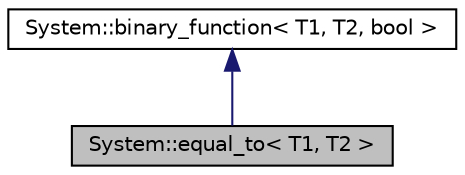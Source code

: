 digraph G
{
  edge [fontname="Helvetica",fontsize="10",labelfontname="Helvetica",labelfontsize="10"];
  node [fontname="Helvetica",fontsize="10",shape=record];
  Node1 [label="System::equal_to\< T1, T2 \>",height=0.2,width=0.4,color="black", fillcolor="grey75", style="filled" fontcolor="black"];
  Node2 -> Node1 [dir="back",color="midnightblue",fontsize="10",style="solid",fontname="Helvetica"];
  Node2 [label="System::binary_function\< T1, T2, bool \>",height=0.2,width=0.4,color="black", fillcolor="white", style="filled",URL="$class_system_1_1binary__function.html"];
}
